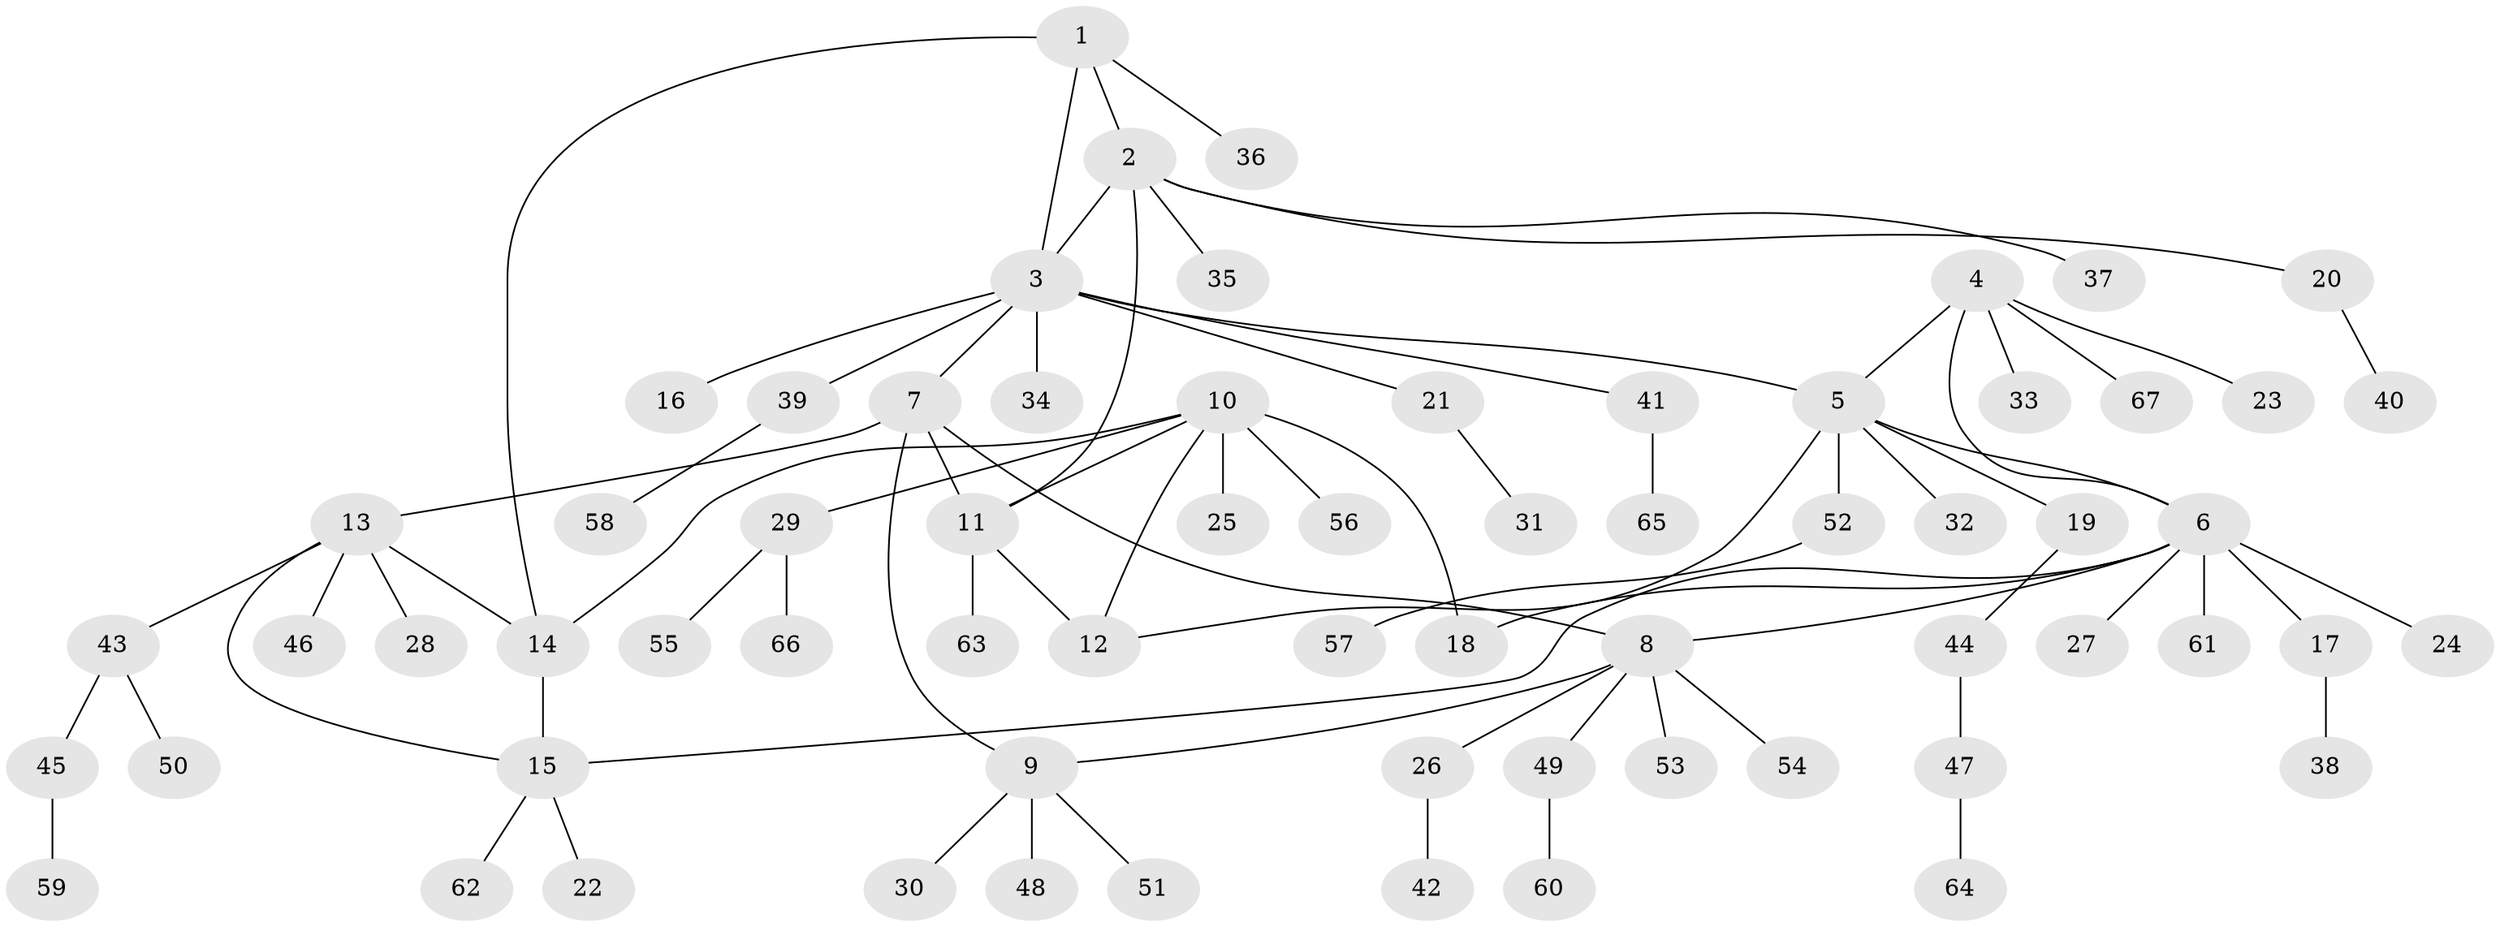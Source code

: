 // coarse degree distribution, {7: 0.08163265306122448, 4: 0.04081632653061224, 8: 0.04081632653061224, 5: 0.04081632653061224, 6: 0.02040816326530612, 3: 0.04081632653061224, 1: 0.6530612244897959, 2: 0.08163265306122448}
// Generated by graph-tools (version 1.1) at 2025/42/03/06/25 10:42:13]
// undirected, 67 vertices, 78 edges
graph export_dot {
graph [start="1"]
  node [color=gray90,style=filled];
  1;
  2;
  3;
  4;
  5;
  6;
  7;
  8;
  9;
  10;
  11;
  12;
  13;
  14;
  15;
  16;
  17;
  18;
  19;
  20;
  21;
  22;
  23;
  24;
  25;
  26;
  27;
  28;
  29;
  30;
  31;
  32;
  33;
  34;
  35;
  36;
  37;
  38;
  39;
  40;
  41;
  42;
  43;
  44;
  45;
  46;
  47;
  48;
  49;
  50;
  51;
  52;
  53;
  54;
  55;
  56;
  57;
  58;
  59;
  60;
  61;
  62;
  63;
  64;
  65;
  66;
  67;
  1 -- 2;
  1 -- 3;
  1 -- 14;
  1 -- 36;
  2 -- 3;
  2 -- 11;
  2 -- 20;
  2 -- 35;
  2 -- 37;
  3 -- 5;
  3 -- 7;
  3 -- 16;
  3 -- 21;
  3 -- 34;
  3 -- 39;
  3 -- 41;
  4 -- 5;
  4 -- 6;
  4 -- 23;
  4 -- 33;
  4 -- 67;
  5 -- 6;
  5 -- 12;
  5 -- 19;
  5 -- 32;
  5 -- 52;
  6 -- 8;
  6 -- 15;
  6 -- 17;
  6 -- 18;
  6 -- 24;
  6 -- 27;
  6 -- 61;
  7 -- 8;
  7 -- 9;
  7 -- 11;
  7 -- 13;
  8 -- 9;
  8 -- 26;
  8 -- 49;
  8 -- 53;
  8 -- 54;
  9 -- 30;
  9 -- 48;
  9 -- 51;
  10 -- 11;
  10 -- 12;
  10 -- 14;
  10 -- 18;
  10 -- 25;
  10 -- 29;
  10 -- 56;
  11 -- 12;
  11 -- 63;
  13 -- 14;
  13 -- 15;
  13 -- 28;
  13 -- 43;
  13 -- 46;
  14 -- 15;
  15 -- 22;
  15 -- 62;
  17 -- 38;
  19 -- 44;
  20 -- 40;
  21 -- 31;
  26 -- 42;
  29 -- 55;
  29 -- 66;
  39 -- 58;
  41 -- 65;
  43 -- 45;
  43 -- 50;
  44 -- 47;
  45 -- 59;
  47 -- 64;
  49 -- 60;
  52 -- 57;
}
